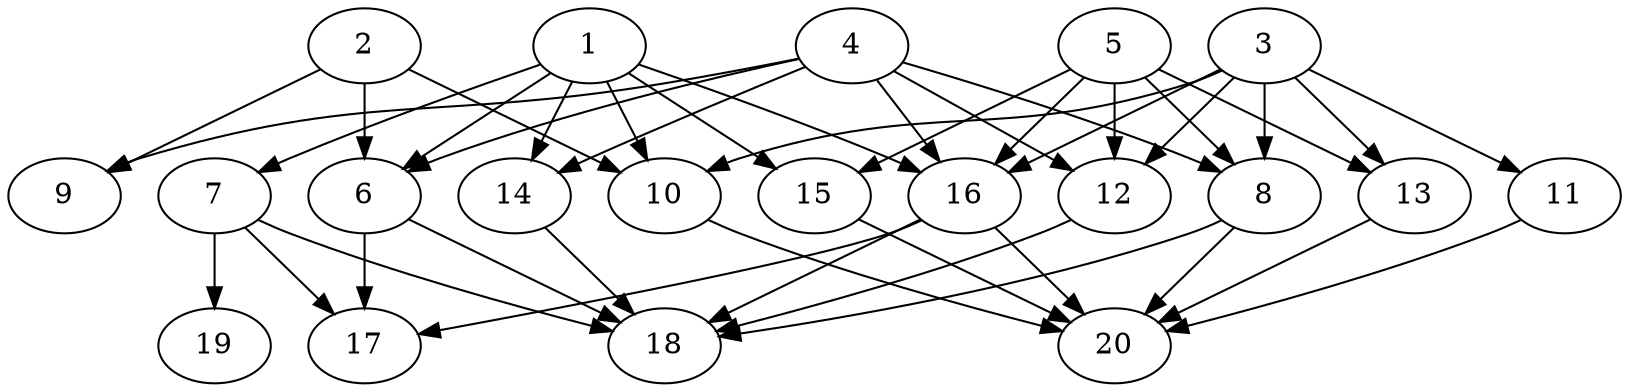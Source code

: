 // DAG automatically generated by daggen at Tue Jul 23 14:34:08 2019
// ./daggen --dot -n 20 --ccr 0.3 --fat 0.7 --regular 0.5 --density 0.8 --mindata 5242880 --maxdata 52428800 
digraph G {
  1 [size="57634133", alpha="0.18", expect_size="17290240"] 
  1 -> 6 [size ="17290240"]
  1 -> 7 [size ="17290240"]
  1 -> 10 [size ="17290240"]
  1 -> 14 [size ="17290240"]
  1 -> 15 [size ="17290240"]
  1 -> 16 [size ="17290240"]
  2 [size="68024320", alpha="0.19", expect_size="20407296"] 
  2 -> 6 [size ="20407296"]
  2 -> 9 [size ="20407296"]
  2 -> 10 [size ="20407296"]
  3 [size="127839573", alpha="0.15", expect_size="38351872"] 
  3 -> 8 [size ="38351872"]
  3 -> 10 [size ="38351872"]
  3 -> 11 [size ="38351872"]
  3 -> 12 [size ="38351872"]
  3 -> 13 [size ="38351872"]
  3 -> 16 [size ="38351872"]
  4 [size="31515307", alpha="0.02", expect_size="9454592"] 
  4 -> 6 [size ="9454592"]
  4 -> 8 [size ="9454592"]
  4 -> 9 [size ="9454592"]
  4 -> 12 [size ="9454592"]
  4 -> 14 [size ="9454592"]
  4 -> 16 [size ="9454592"]
  5 [size="25163093", alpha="0.17", expect_size="7548928"] 
  5 -> 8 [size ="7548928"]
  5 -> 12 [size ="7548928"]
  5 -> 13 [size ="7548928"]
  5 -> 15 [size ="7548928"]
  5 -> 16 [size ="7548928"]
  6 [size="138407253", alpha="0.05", expect_size="41522176"] 
  6 -> 17 [size ="41522176"]
  6 -> 18 [size ="41522176"]
  7 [size="80097280", alpha="0.06", expect_size="24029184"] 
  7 -> 17 [size ="24029184"]
  7 -> 18 [size ="24029184"]
  7 -> 19 [size ="24029184"]
  8 [size="51008853", alpha="0.03", expect_size="15302656"] 
  8 -> 18 [size ="15302656"]
  8 -> 20 [size ="15302656"]
  9 [size="85841920", alpha="0.04", expect_size="25752576"] 
  10 [size="19913387", alpha="0.02", expect_size="5974016"] 
  10 -> 20 [size ="5974016"]
  11 [size="173919573", alpha="0.10", expect_size="52175872"] 
  11 -> 20 [size ="52175872"]
  12 [size="155528533", alpha="0.02", expect_size="46658560"] 
  12 -> 18 [size ="46658560"]
  13 [size="148329813", alpha="0.01", expect_size="44498944"] 
  13 -> 20 [size ="44498944"]
  14 [size="110834347", alpha="0.00", expect_size="33250304"] 
  14 -> 18 [size ="33250304"]
  15 [size="126201173", alpha="0.09", expect_size="37860352"] 
  15 -> 20 [size ="37860352"]
  16 [size="102246400", alpha="0.10", expect_size="30673920"] 
  16 -> 17 [size ="30673920"]
  16 -> 18 [size ="30673920"]
  16 -> 20 [size ="30673920"]
  17 [size="143226880", alpha="0.03", expect_size="42968064"] 
  18 [size="31866880", alpha="0.10", expect_size="9560064"] 
  19 [size="53387947", alpha="0.14", expect_size="16016384"] 
  20 [size="83814400", alpha="0.02", expect_size="25144320"] 
}
